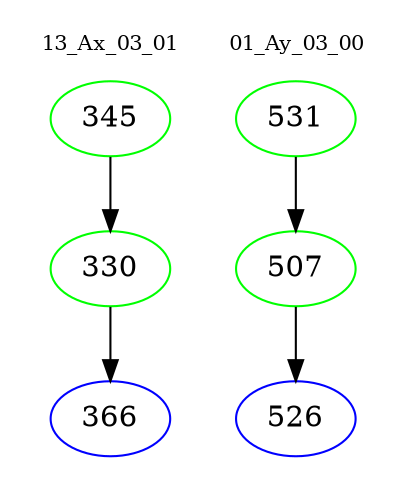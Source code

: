 digraph{
subgraph cluster_0 {
color = white
label = "13_Ax_03_01";
fontsize=10;
T0_345 [label="345", color="green"]
T0_345 -> T0_330 [color="black"]
T0_330 [label="330", color="green"]
T0_330 -> T0_366 [color="black"]
T0_366 [label="366", color="blue"]
}
subgraph cluster_1 {
color = white
label = "01_Ay_03_00";
fontsize=10;
T1_531 [label="531", color="green"]
T1_531 -> T1_507 [color="black"]
T1_507 [label="507", color="green"]
T1_507 -> T1_526 [color="black"]
T1_526 [label="526", color="blue"]
}
}

